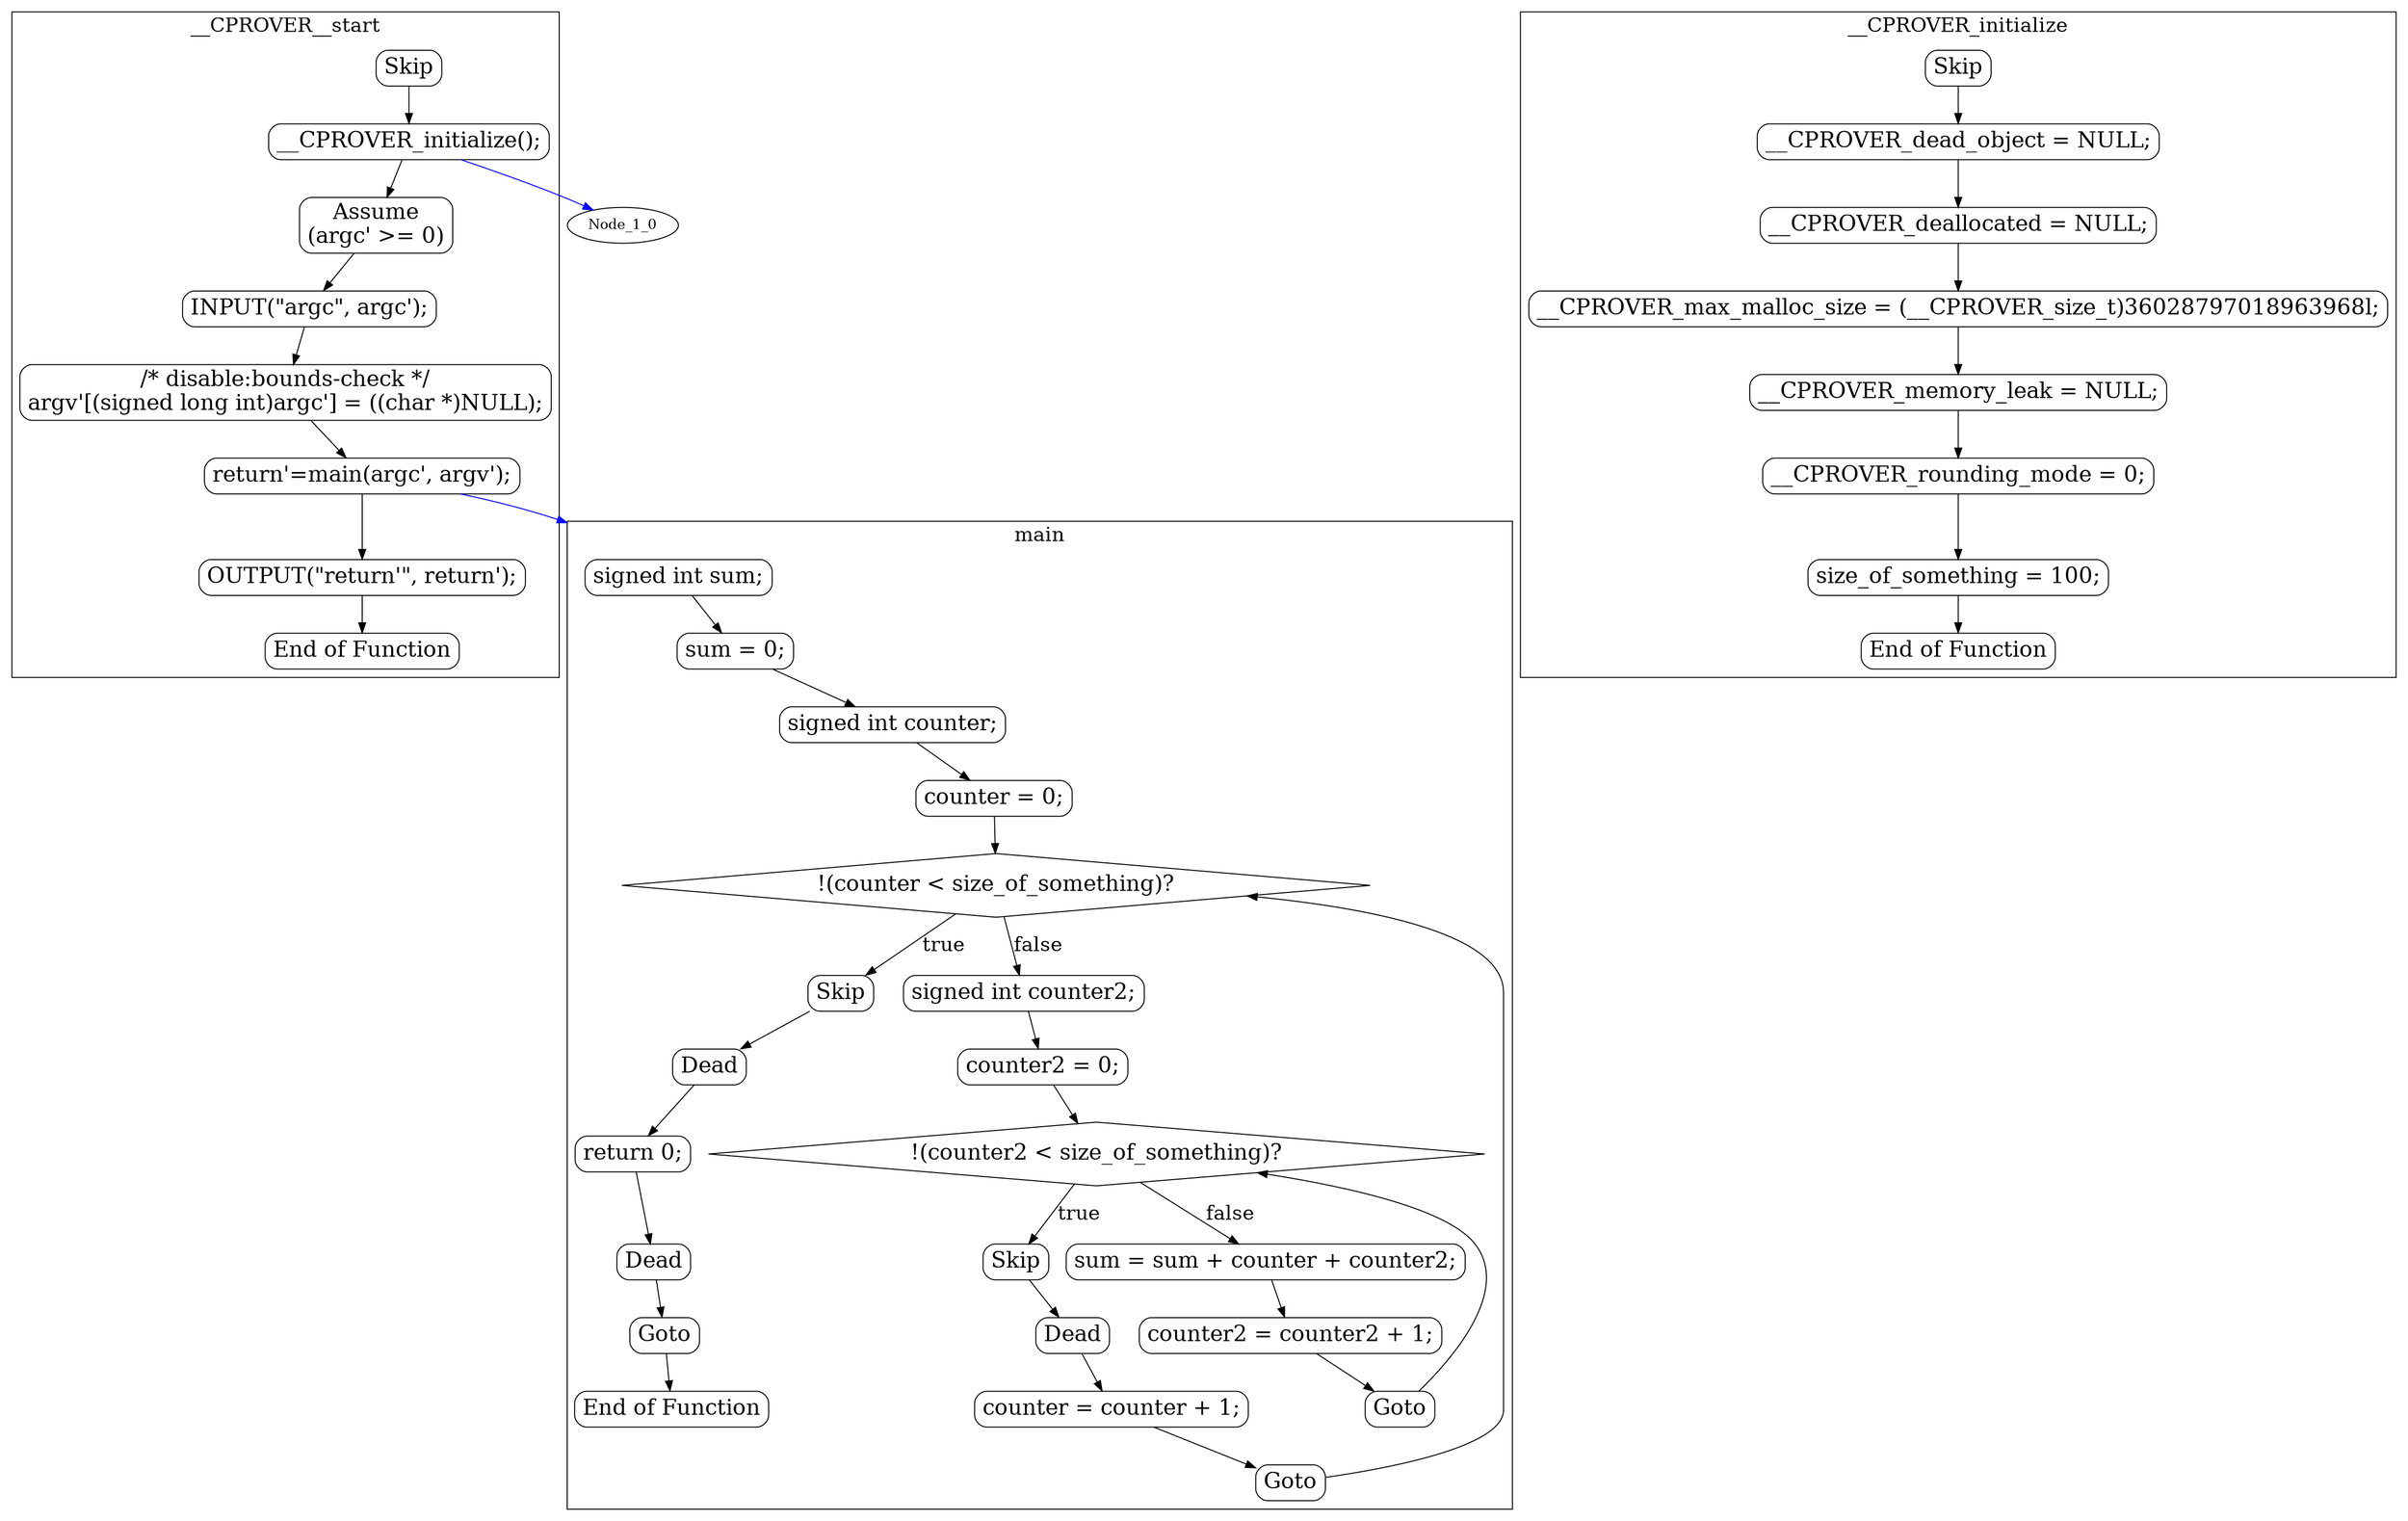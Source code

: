 digraph G {
color=black;orientation=portrait;fontsize=20;compound=true;size="30,40";ratio=compress;
subgraph "cluster_main" {
label="main";
Node_0_0 [shape=Mrecord,fontsize=22,label="signed int sum;"];
Node_0_0 -> Node_0_1 ;
Node_0_1 [shape=Mrecord,fontsize=22,label="sum = 0;"];
Node_0_1 -> Node_0_2 ;
Node_0_2 [shape=Mrecord,fontsize=22,label="signed int counter;"];
Node_0_2 -> Node_0_3 ;
Node_0_3 [shape=Mrecord,fontsize=22,label="counter = 0;"];
Node_0_3 -> Node_0_4 ;
Node_0_4 [shape=diamond,fontsize=22,label="!(counter \< size_of_something)?"];
Node_0_4 -> Node_0_15 [fontsize=20,label="true"];
Node_0_4 -> Node_0_5 [fontsize=20,label="false"];
Node_0_15 [shape=Mrecord,fontsize=22,label="Skip"];
Node_0_15 -> Node_0_16 ;
Node_0_5 [shape=Mrecord,fontsize=22,label="signed int counter2;"];
Node_0_5 -> Node_0_6 ;
Node_0_16 [shape=Mrecord,fontsize=22,label="Dead"];
Node_0_16 -> Node_0_17 ;
Node_0_6 [shape=Mrecord,fontsize=22,label="counter2 = 0;"];
Node_0_6 -> Node_0_7 ;
Node_0_17 [shape=Mrecord,fontsize=22,label="return 0;"];
Node_0_17 -> Node_0_18 ;
Node_0_7 [shape=diamond,fontsize=22,label="!(counter2 \< size_of_something)?"];
Node_0_7 -> Node_0_11 [fontsize=20,label="true"];
Node_0_7 -> Node_0_8 [fontsize=20,label="false"];
Node_0_18 [shape=Mrecord,fontsize=22,label="Dead"];
Node_0_18 -> Node_0_19 ;
Node_0_11 [shape=Mrecord,fontsize=22,label="Skip"];
Node_0_11 -> Node_0_12 ;
Node_0_8 [shape=Mrecord,fontsize=22,label="sum = sum + counter + counter2;"];
Node_0_8 -> Node_0_9 ;
Node_0_19 [shape=Mrecord,fontsize=22,label="Goto"];
Node_0_19 -> Node_0_20 ;
Node_0_12 [shape=Mrecord,fontsize=22,label="Dead"];
Node_0_12 -> Node_0_13 ;
Node_0_9 [shape=Mrecord,fontsize=22,label="counter2 = counter2 + 1;"];
Node_0_9 -> Node_0_10 ;
Node_0_20 [shape=Mrecord,fontsize=22,label="End of Function"];
Node_0_13 [shape=Mrecord,fontsize=22,label="counter = counter + 1;"];
Node_0_13 -> Node_0_14 ;
Node_0_10 [shape=Mrecord,fontsize=22,label="Goto"];
Node_0_10 -> Node_0_7 ;
Node_0_14 [shape=Mrecord,fontsize=22,label="Goto"];
Node_0_14 -> Node_0_4 ;
}
subgraph "cluster___CPROVER_initialize" {
label="__CPROVER_initialize";
Node_1_21 [shape=Mrecord,fontsize=22,label="Skip"];
Node_1_21 -> Node_1_22 ;
Node_1_22 [shape=Mrecord,fontsize=22,label="__CPROVER_dead_object = NULL;"];
Node_1_22 -> Node_1_23 ;
Node_1_23 [shape=Mrecord,fontsize=22,label="__CPROVER_deallocated = NULL;"];
Node_1_23 -> Node_1_24 ;
Node_1_24 [shape=Mrecord,fontsize=22,label="__CPROVER_max_malloc_size = (__CPROVER_size_t)36028797018963968l;"];
Node_1_24 -> Node_1_25 ;
Node_1_25 [shape=Mrecord,fontsize=22,label="__CPROVER_memory_leak = NULL;"];
Node_1_25 -> Node_1_26 ;
Node_1_26 [shape=Mrecord,fontsize=22,label="__CPROVER_rounding_mode = 0;"];
Node_1_26 -> Node_1_27 ;
Node_1_27 [shape=Mrecord,fontsize=22,label="size_of_something = 100;"];
Node_1_27 -> Node_1_28 ;
Node_1_28 [shape=Mrecord,fontsize=22,label="End of Function"];
}
subgraph "cluster___CPROVER__start" {
label="__CPROVER__start";
Node_2_29 [shape=Mrecord,fontsize=22,label="Skip"];
Node_2_29 -> Node_2_30 ;
Node_2_30 [shape=Mrecord,fontsize=22,label="__CPROVER_initialize();"];
Node_2_30 -> Node_2_31 ;
Node_2_31 [shape=Mrecord,fontsize=22,label="Assume\n(argc' \>= 0)"];
Node_2_31 -> Node_2_32 ;
Node_2_32 [shape=Mrecord,fontsize=22,label="INPUT(\"argc\", argc');"];
Node_2_32 -> Node_2_33 ;
Node_2_33 [shape=Mrecord,fontsize=22,label="/* disable:bounds-check */\nargv'[(signed long int)argc'] = ((char *)NULL);"];
Node_2_33 -> Node_2_34 ;
Node_2_34 [shape=Mrecord,fontsize=22,label="return'=main(argc', argv');"];
Node_2_34 -> Node_2_35 ;
Node_2_35 [shape=Mrecord,fontsize=22,label="OUTPUT(\"return'\", return');"];
Node_2_35 -> Node_2_36 ;
Node_2_36 [shape=Mrecord,fontsize=22,label="End of Function"];
}
Node_2_30 -> Node_1_0 [lhead="cluster___CPROVER_initialize",color=blue];
Node_2_34 -> Node_0_0 [lhead="cluster_main",color=blue];
}
